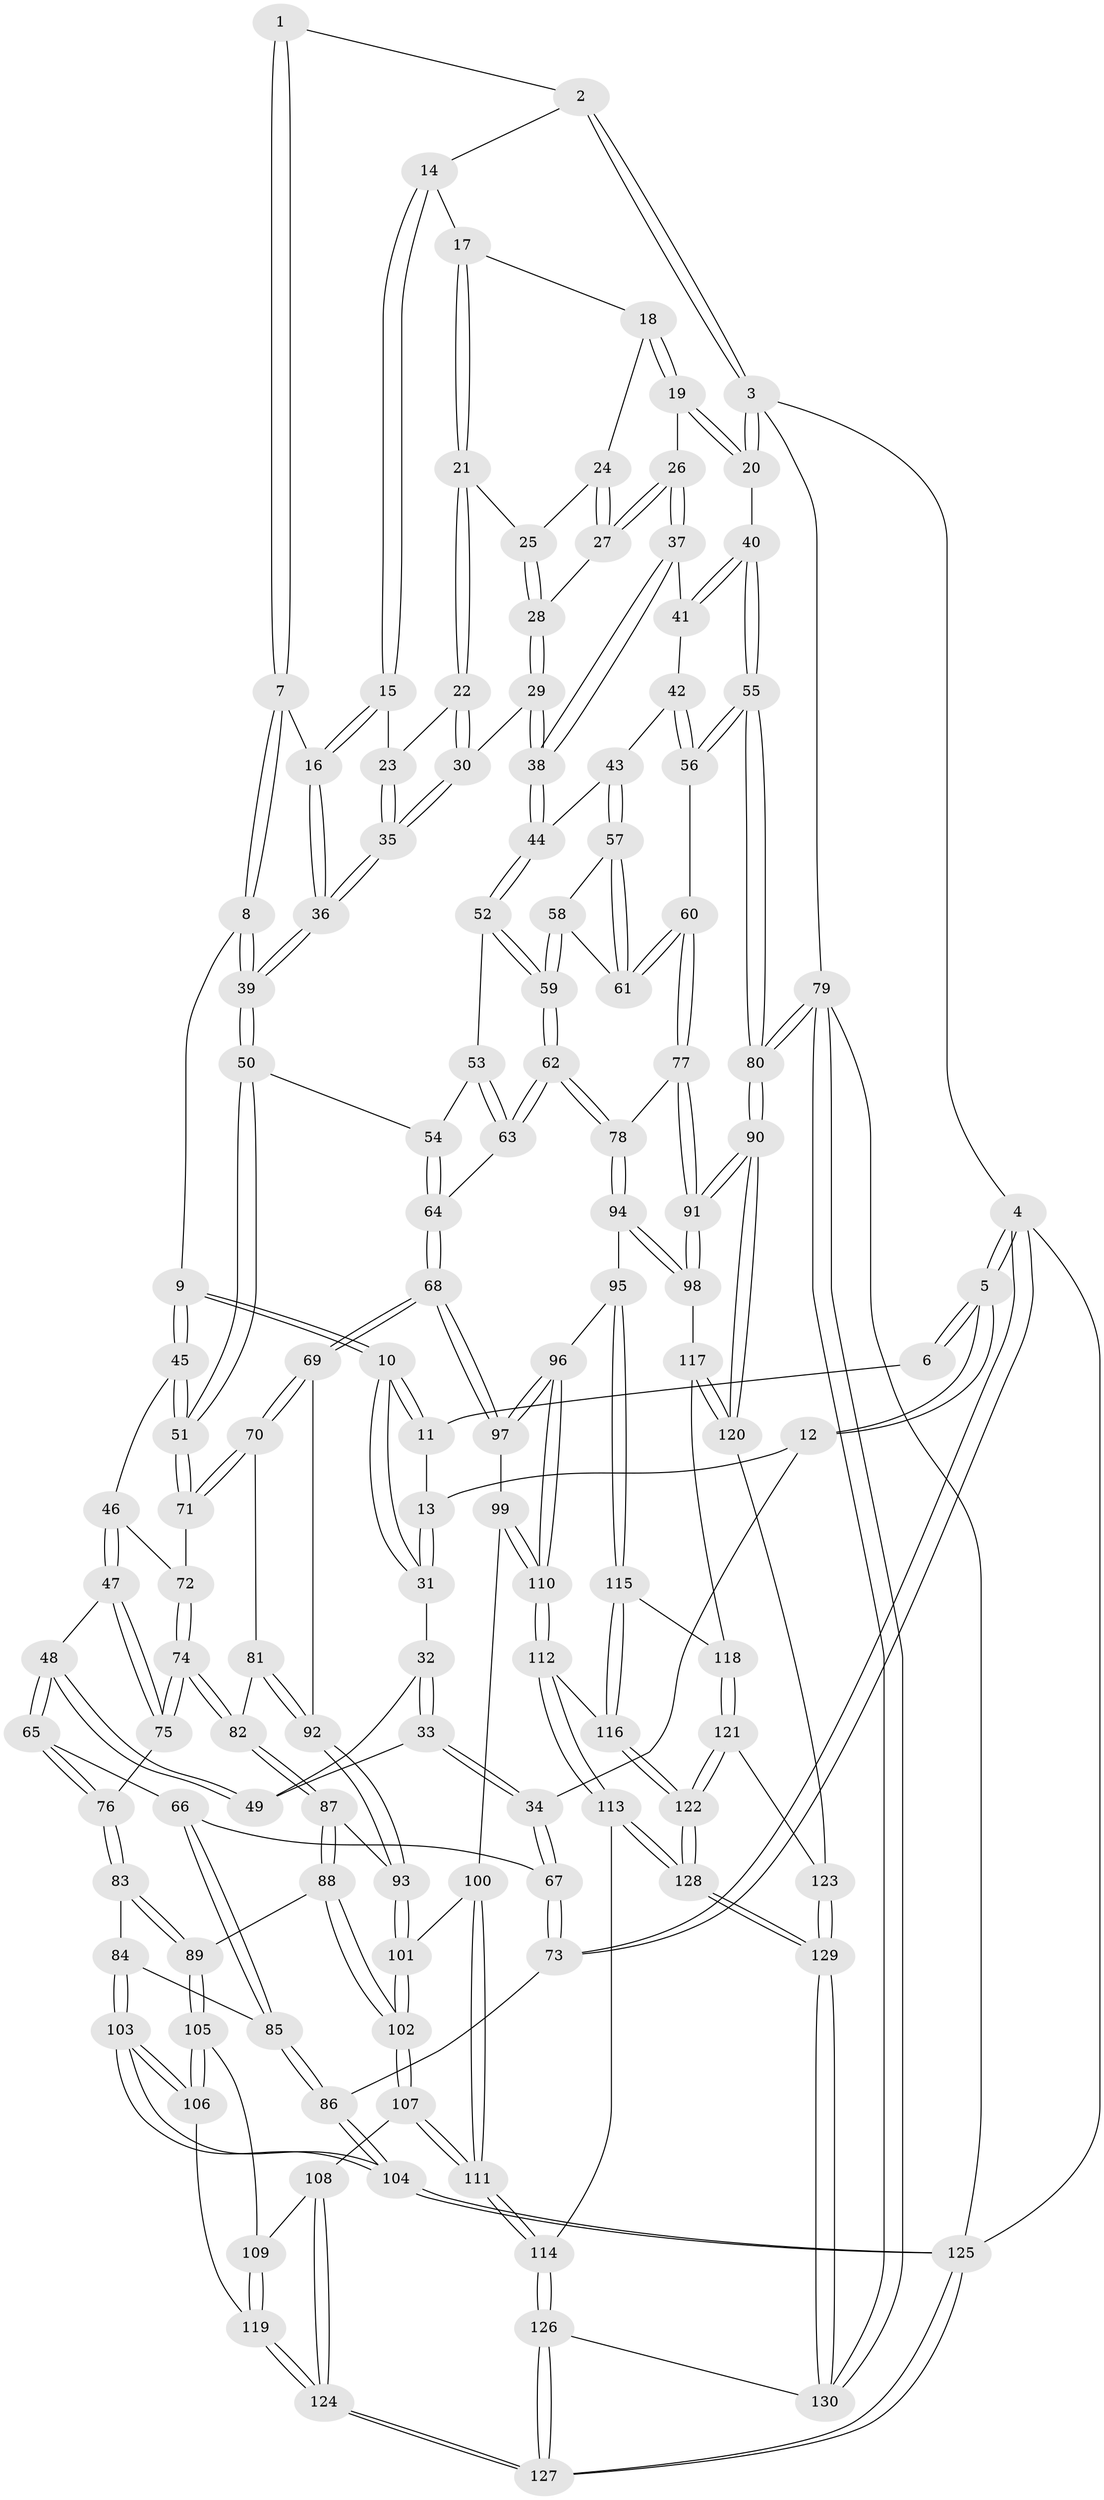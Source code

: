 // coarse degree distribution, {3: 0.14814814814814814, 5: 0.30864197530864196, 6: 0.13580246913580246, 4: 0.3950617283950617, 7: 0.012345679012345678}
// Generated by graph-tools (version 1.1) at 2025/42/03/06/25 10:42:30]
// undirected, 130 vertices, 322 edges
graph export_dot {
graph [start="1"]
  node [color=gray90,style=filled];
  1 [pos="+0.3979299449450872+0"];
  2 [pos="+0.7122874698287975+0"];
  3 [pos="+1+0"];
  4 [pos="+0+0"];
  5 [pos="+0+0"];
  6 [pos="+0.2876707346604274+0"];
  7 [pos="+0.43826622081334765+0.1484102989817549"];
  8 [pos="+0.36717038854998757+0.21471462854773707"];
  9 [pos="+0.3468360668603125+0.22096418882077243"];
  10 [pos="+0.32134678276791223+0.21618422003207285"];
  11 [pos="+0.27095748226433386+0"];
  12 [pos="+0.10575143688443742+0.11315406637465447"];
  13 [pos="+0.16892187441313022+0.12891333371683092"];
  14 [pos="+0.7127596246135138+0"];
  15 [pos="+0.5686897834884836+0.11756329679841347"];
  16 [pos="+0.5016128232703294+0.1428357017485699"];
  17 [pos="+0.7166777327794362+0"];
  18 [pos="+0.8640594633873062+0.04216123581984739"];
  19 [pos="+1+0.15352321551208928"];
  20 [pos="+1+0.11579376605792552"];
  21 [pos="+0.7502303265573604+0.1072306378307318"];
  22 [pos="+0.6954543147979689+0.16771238750710019"];
  23 [pos="+0.5762868586323391+0.12604363569259938"];
  24 [pos="+0.8508514344386555+0.12608993957254752"];
  25 [pos="+0.7612196022625077+0.11995007642510964"];
  26 [pos="+0.9227890536746656+0.19728892773461454"];
  27 [pos="+0.9022214266084833+0.18638853802915198"];
  28 [pos="+0.7837579672281904+0.16483347043571825"];
  29 [pos="+0.7685834127614342+0.29357224020343403"];
  30 [pos="+0.6795283998145231+0.28701907415480565"];
  31 [pos="+0.2829736264263405+0.22353587761815522"];
  32 [pos="+0.2773128515043019+0.22886215401607996"];
  33 [pos="+0.05568184294691396+0.34989022296889744"];
  34 [pos="+0.041177524840416105+0.3523388045262067"];
  35 [pos="+0.6533139922820267+0.29623286876576416"];
  36 [pos="+0.6022747401395525+0.341535131334776"];
  37 [pos="+0.893351081182494+0.24339992099051497"];
  38 [pos="+0.8230348845999281+0.32284209635134525"];
  39 [pos="+0.5823435344910498+0.3685745659294908"];
  40 [pos="+1+0.17601548887233393"];
  41 [pos="+0.96719589299377+0.31416808131210033"];
  42 [pos="+0.9175957560788021+0.37396216928121506"];
  43 [pos="+0.8984595817746333+0.37285585239874236"];
  44 [pos="+0.8243680259921404+0.32646828663816296"];
  45 [pos="+0.3747692118714273+0.41439778335814625"];
  46 [pos="+0.361706222255826+0.4325313094623492"];
  47 [pos="+0.33967781787309864+0.45112453285852244"];
  48 [pos="+0.2666952676628669+0.4588838391649761"];
  49 [pos="+0.24691910699366762+0.4329424790422776"];
  50 [pos="+0.5808402519872531+0.37987365680823726"];
  51 [pos="+0.5550475370797754+0.41744278177790467"];
  52 [pos="+0.7968392746174817+0.3997194902602928"];
  53 [pos="+0.7037692036526325+0.4240233153642185"];
  54 [pos="+0.6005196816372733+0.39155474283535074"];
  55 [pos="+1+0.4583009676290349"];
  56 [pos="+1+0.4653982839358539"];
  57 [pos="+0.8972941315347478+0.44455291361940547"];
  58 [pos="+0.871036886681633+0.49898865547991234"];
  59 [pos="+0.8024954109024895+0.55949329992957"];
  60 [pos="+1+0.4933058387738222"];
  61 [pos="+1+0.487725761138496"];
  62 [pos="+0.7905110736289913+0.5910624483780227"];
  63 [pos="+0.7831893725916088+0.5911614111362279"];
  64 [pos="+0.7739134617467442+0.592571244432852"];
  65 [pos="+0.22418260096523687+0.5337946324955882"];
  66 [pos="+0.16254073640722008+0.5420662291212293"];
  67 [pos="+0+0.3943435966504467"];
  68 [pos="+0.6631634830676759+0.6315966647125244"];
  69 [pos="+0.6353252947056395+0.6248275939730559"];
  70 [pos="+0.5498811336365599+0.481322201460075"];
  71 [pos="+0.5493209877982953+0.47793950701792093"];
  72 [pos="+0.43796080954330785+0.5086371108301072"];
  73 [pos="+0+0.4056066928957819"];
  74 [pos="+0.39763421908720736+0.589819587695756"];
  75 [pos="+0.3709323230378892+0.5663410350147899"];
  76 [pos="+0.2577573854662029+0.5815090145149598"];
  77 [pos="+0.9025555126512879+0.607357569059805"];
  78 [pos="+0.8025061526284021+0.6011805478724617"];
  79 [pos="+1+1"];
  80 [pos="+1+0.8987744110980195"];
  81 [pos="+0.4361782456322292+0.6163364198558103"];
  82 [pos="+0.41749055507373584+0.6242343260759305"];
  83 [pos="+0.2631447900842796+0.7081958552786985"];
  84 [pos="+0.2012437467861314+0.7285964452303503"];
  85 [pos="+0.14089465780727306+0.6099611444730468"];
  86 [pos="+0+0.6914053794941787"];
  87 [pos="+0.40530134821390396+0.669738563803165"];
  88 [pos="+0.3577671582894312+0.7166283299797888"];
  89 [pos="+0.33344046806405203+0.7263847207463108"];
  90 [pos="+1+0.8770545629923473"];
  91 [pos="+1+0.833897182427252"];
  92 [pos="+0.6215140232958044+0.6318302913761857"];
  93 [pos="+0.5285066248829754+0.7288909358332301"];
  94 [pos="+0.8342707929306886+0.7449771969943518"];
  95 [pos="+0.7824172675002978+0.8017805210783325"];
  96 [pos="+0.7352296297152005+0.8025901834821666"];
  97 [pos="+0.6670827163670264+0.7056572418674195"];
  98 [pos="+0.9372308918729977+0.7948486423926576"];
  99 [pos="+0.6212928909405128+0.7916643914515749"];
  100 [pos="+0.5798433567574401+0.7957212566703185"];
  101 [pos="+0.5291137063798358+0.7372154184303099"];
  102 [pos="+0.46659654700120384+0.8184178786870149"];
  103 [pos="+0.0967382441077083+0.8280726972418465"];
  104 [pos="+0+0.9554905318164187"];
  105 [pos="+0.3341429975477845+0.7770537687931653"];
  106 [pos="+0.24793576962023667+0.8831674234629499"];
  107 [pos="+0.47368027445065386+0.8835455071746491"];
  108 [pos="+0.39681892290508036+0.8762434061646035"];
  109 [pos="+0.36176938208269094+0.8576068109122772"];
  110 [pos="+0.6744212152811173+0.8558591898897464"];
  111 [pos="+0.5184238149147189+0.9308449995985811"];
  112 [pos="+0.66593406603404+0.901588577344863"];
  113 [pos="+0.6547006009758292+0.913104341517826"];
  114 [pos="+0.529832614086469+0.9572179055470253"];
  115 [pos="+0.7975372453301012+0.8564306585861"];
  116 [pos="+0.7331963000011766+0.9127667626256203"];
  117 [pos="+0.8438481000522011+0.8761168518310591"];
  118 [pos="+0.8240043512952516+0.8819620826258419"];
  119 [pos="+0.28544307328029184+0.9183063365460454"];
  120 [pos="+0.93310381376586+0.9166658399476196"];
  121 [pos="+0.8250769746841539+0.9121020673430201"];
  122 [pos="+0.7719626179078664+0.952903486950571"];
  123 [pos="+0.8581192636211445+0.9468020094102435"];
  124 [pos="+0.31261587904572474+1"];
  125 [pos="+0+1"];
  126 [pos="+0.46509227923321944+1"];
  127 [pos="+0.32381850555776115+1"];
  128 [pos="+0.7782657556451648+1"];
  129 [pos="+0.8123486185161705+1"];
  130 [pos="+0.8175094701959202+1"];
  1 -- 2;
  1 -- 7;
  1 -- 7;
  2 -- 3;
  2 -- 3;
  2 -- 14;
  3 -- 4;
  3 -- 20;
  3 -- 20;
  3 -- 79;
  4 -- 5;
  4 -- 5;
  4 -- 73;
  4 -- 73;
  4 -- 125;
  5 -- 6;
  5 -- 6;
  5 -- 12;
  5 -- 12;
  6 -- 11;
  7 -- 8;
  7 -- 8;
  7 -- 16;
  8 -- 9;
  8 -- 39;
  8 -- 39;
  9 -- 10;
  9 -- 10;
  9 -- 45;
  9 -- 45;
  10 -- 11;
  10 -- 11;
  10 -- 31;
  10 -- 31;
  11 -- 13;
  12 -- 13;
  12 -- 34;
  13 -- 31;
  13 -- 31;
  14 -- 15;
  14 -- 15;
  14 -- 17;
  15 -- 16;
  15 -- 16;
  15 -- 23;
  16 -- 36;
  16 -- 36;
  17 -- 18;
  17 -- 21;
  17 -- 21;
  18 -- 19;
  18 -- 19;
  18 -- 24;
  19 -- 20;
  19 -- 20;
  19 -- 26;
  20 -- 40;
  21 -- 22;
  21 -- 22;
  21 -- 25;
  22 -- 23;
  22 -- 30;
  22 -- 30;
  23 -- 35;
  23 -- 35;
  24 -- 25;
  24 -- 27;
  24 -- 27;
  25 -- 28;
  25 -- 28;
  26 -- 27;
  26 -- 27;
  26 -- 37;
  26 -- 37;
  27 -- 28;
  28 -- 29;
  28 -- 29;
  29 -- 30;
  29 -- 38;
  29 -- 38;
  30 -- 35;
  30 -- 35;
  31 -- 32;
  32 -- 33;
  32 -- 33;
  32 -- 49;
  33 -- 34;
  33 -- 34;
  33 -- 49;
  34 -- 67;
  34 -- 67;
  35 -- 36;
  35 -- 36;
  36 -- 39;
  36 -- 39;
  37 -- 38;
  37 -- 38;
  37 -- 41;
  38 -- 44;
  38 -- 44;
  39 -- 50;
  39 -- 50;
  40 -- 41;
  40 -- 41;
  40 -- 55;
  40 -- 55;
  41 -- 42;
  42 -- 43;
  42 -- 56;
  42 -- 56;
  43 -- 44;
  43 -- 57;
  43 -- 57;
  44 -- 52;
  44 -- 52;
  45 -- 46;
  45 -- 51;
  45 -- 51;
  46 -- 47;
  46 -- 47;
  46 -- 72;
  47 -- 48;
  47 -- 75;
  47 -- 75;
  48 -- 49;
  48 -- 49;
  48 -- 65;
  48 -- 65;
  50 -- 51;
  50 -- 51;
  50 -- 54;
  51 -- 71;
  51 -- 71;
  52 -- 53;
  52 -- 59;
  52 -- 59;
  53 -- 54;
  53 -- 63;
  53 -- 63;
  54 -- 64;
  54 -- 64;
  55 -- 56;
  55 -- 56;
  55 -- 80;
  55 -- 80;
  56 -- 60;
  57 -- 58;
  57 -- 61;
  57 -- 61;
  58 -- 59;
  58 -- 59;
  58 -- 61;
  59 -- 62;
  59 -- 62;
  60 -- 61;
  60 -- 61;
  60 -- 77;
  60 -- 77;
  62 -- 63;
  62 -- 63;
  62 -- 78;
  62 -- 78;
  63 -- 64;
  64 -- 68;
  64 -- 68;
  65 -- 66;
  65 -- 76;
  65 -- 76;
  66 -- 67;
  66 -- 85;
  66 -- 85;
  67 -- 73;
  67 -- 73;
  68 -- 69;
  68 -- 69;
  68 -- 97;
  68 -- 97;
  69 -- 70;
  69 -- 70;
  69 -- 92;
  70 -- 71;
  70 -- 71;
  70 -- 81;
  71 -- 72;
  72 -- 74;
  72 -- 74;
  73 -- 86;
  74 -- 75;
  74 -- 75;
  74 -- 82;
  74 -- 82;
  75 -- 76;
  76 -- 83;
  76 -- 83;
  77 -- 78;
  77 -- 91;
  77 -- 91;
  78 -- 94;
  78 -- 94;
  79 -- 80;
  79 -- 80;
  79 -- 130;
  79 -- 130;
  79 -- 125;
  80 -- 90;
  80 -- 90;
  81 -- 82;
  81 -- 92;
  81 -- 92;
  82 -- 87;
  82 -- 87;
  83 -- 84;
  83 -- 89;
  83 -- 89;
  84 -- 85;
  84 -- 103;
  84 -- 103;
  85 -- 86;
  85 -- 86;
  86 -- 104;
  86 -- 104;
  87 -- 88;
  87 -- 88;
  87 -- 93;
  88 -- 89;
  88 -- 102;
  88 -- 102;
  89 -- 105;
  89 -- 105;
  90 -- 91;
  90 -- 91;
  90 -- 120;
  90 -- 120;
  91 -- 98;
  91 -- 98;
  92 -- 93;
  92 -- 93;
  93 -- 101;
  93 -- 101;
  94 -- 95;
  94 -- 98;
  94 -- 98;
  95 -- 96;
  95 -- 115;
  95 -- 115;
  96 -- 97;
  96 -- 97;
  96 -- 110;
  96 -- 110;
  97 -- 99;
  98 -- 117;
  99 -- 100;
  99 -- 110;
  99 -- 110;
  100 -- 101;
  100 -- 111;
  100 -- 111;
  101 -- 102;
  101 -- 102;
  102 -- 107;
  102 -- 107;
  103 -- 104;
  103 -- 104;
  103 -- 106;
  103 -- 106;
  104 -- 125;
  104 -- 125;
  105 -- 106;
  105 -- 106;
  105 -- 109;
  106 -- 119;
  107 -- 108;
  107 -- 111;
  107 -- 111;
  108 -- 109;
  108 -- 124;
  108 -- 124;
  109 -- 119;
  109 -- 119;
  110 -- 112;
  110 -- 112;
  111 -- 114;
  111 -- 114;
  112 -- 113;
  112 -- 113;
  112 -- 116;
  113 -- 114;
  113 -- 128;
  113 -- 128;
  114 -- 126;
  114 -- 126;
  115 -- 116;
  115 -- 116;
  115 -- 118;
  116 -- 122;
  116 -- 122;
  117 -- 118;
  117 -- 120;
  117 -- 120;
  118 -- 121;
  118 -- 121;
  119 -- 124;
  119 -- 124;
  120 -- 123;
  121 -- 122;
  121 -- 122;
  121 -- 123;
  122 -- 128;
  122 -- 128;
  123 -- 129;
  123 -- 129;
  124 -- 127;
  124 -- 127;
  125 -- 127;
  125 -- 127;
  126 -- 127;
  126 -- 127;
  126 -- 130;
  128 -- 129;
  128 -- 129;
  129 -- 130;
  129 -- 130;
}
